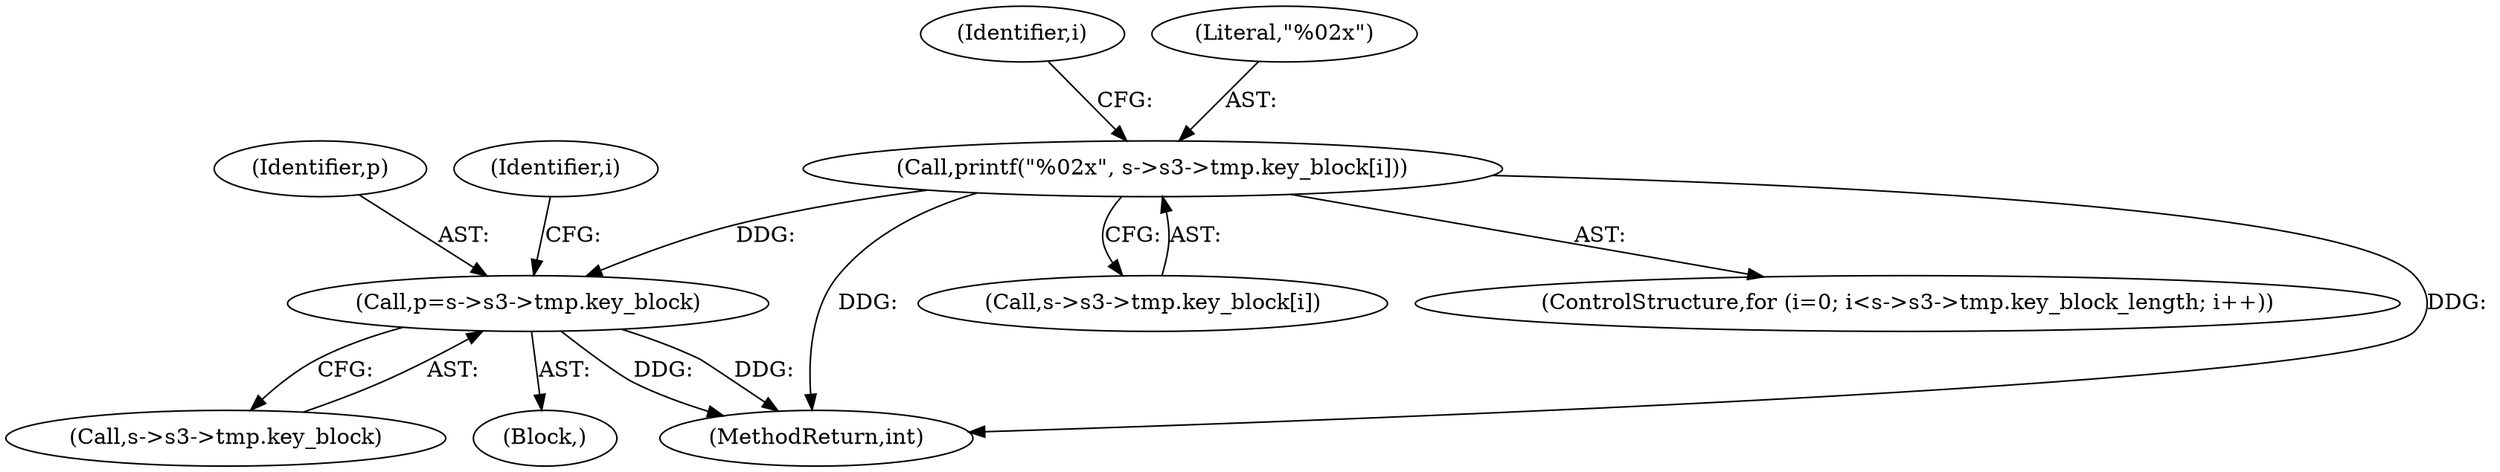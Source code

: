 digraph "0_openssl_34628967f1e65dc8f34e000f0f5518e21afbfc7b_0@array" {
"1000258" [label="(Call,printf(\"%02x\", s->s3->tmp.key_block[i]))"];
"1000589" [label="(Call,p=s->s3->tmp.key_block)"];
"1000257" [label="(Identifier,i)"];
"1001081" [label="(MethodReturn,int)"];
"1000590" [label="(Identifier,p)"];
"1000599" [label="(Identifier,i)"];
"1000260" [label="(Call,s->s3->tmp.key_block[i])"];
"1000243" [label="(ControlStructure,for (i=0; i<s->s3->tmp.key_block_length; i++))"];
"1000591" [label="(Call,s->s3->tmp.key_block)"];
"1000589" [label="(Call,p=s->s3->tmp.key_block)"];
"1000110" [label="(Block,)"];
"1000258" [label="(Call,printf(\"%02x\", s->s3->tmp.key_block[i]))"];
"1000259" [label="(Literal,\"%02x\")"];
"1000258" -> "1000243"  [label="AST: "];
"1000258" -> "1000260"  [label="CFG: "];
"1000259" -> "1000258"  [label="AST: "];
"1000260" -> "1000258"  [label="AST: "];
"1000257" -> "1000258"  [label="CFG: "];
"1000258" -> "1001081"  [label="DDG: "];
"1000258" -> "1001081"  [label="DDG: "];
"1000258" -> "1000589"  [label="DDG: "];
"1000589" -> "1000110"  [label="AST: "];
"1000589" -> "1000591"  [label="CFG: "];
"1000590" -> "1000589"  [label="AST: "];
"1000591" -> "1000589"  [label="AST: "];
"1000599" -> "1000589"  [label="CFG: "];
"1000589" -> "1001081"  [label="DDG: "];
"1000589" -> "1001081"  [label="DDG: "];
}

